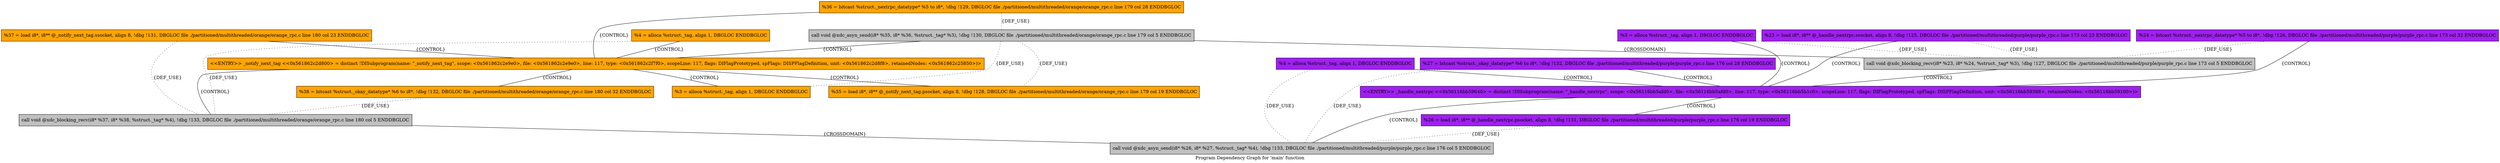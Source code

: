 strict graph "Program Dependency Graph for 'main' function" {
label="Program Dependency Graph for 'main' function";
Node0x561862ca89e0 [fillcolor=orange, label="{  %36 = bitcast %struct._nextrpc_datatype* %5 to i8*, !dbg !129, DBGLOC file ./partitioned/multithreaded/orange/orange_rpc.c line 179 col 28 ENDDBGLOC}", shape="record", side="orange/orange", style=filled];
Node0x561862c8afa0 [fillcolor=orange, label="{  %37 = load i8*, i8** @_notify_next_tag.ssocket, align 8, !dbg !131, DBGLOC file ./partitioned/multithreaded/orange/orange_rpc.c line 180 col 23 ENDDBGLOC}", shape="record", side="orange/orange", style=filled];
Node0x56116bbc8fb0 [fillcolor=purple, label="{  %4 = alloca %struct._tag, align 1, DBGLOC  ENDDBGLOC}", shape="record", side="purple/purple", style=filled];
Node0x561862ca8680 [fillcolor=orange, label="{  %4 = alloca %struct._tag, align 1, DBGLOC  ENDDBGLOC}", shape="record", side="orange/orange", style=filled];
Node0x56116bbc9130 [fillcolor=purple, label="{  %24 = bitcast %struct._nextrpc_datatype* %5 to i8*, !dbg !126, DBGLOC file ./partitioned/multithreaded/purple/purple_rpc.c line 173 col 32 ENDDBGLOC}", shape="record", side="purple/purple", style=filled];
Node0x561862ca86b0 [dbginfo="Name: xdc_asyn_send on line 179 column 5 in file ./partitioned/multithreaded/orange/orange_rpc.c (local)", fillcolor="gray", label="{  call void @xdc_asyn_send(i8* %35, i8* %36, %struct._tag* %3), !dbg !130, DBGLOC file ./partitioned/multithreaded/orange/orange_rpc.c line 179 col 5 ENDDBGLOC}", shape="record", side="orange/orange", style="filled"];
Node0x56116bbc9250 [fillcolor=purple, label="{  %27 = bitcast %struct._okay_datatype* %6 to i8*, !dbg !132, DBGLOC file ./partitioned/multithreaded/purple/purple_rpc.c line 176 col 28 ENDDBGLOC}", shape="record", side="purple/purple", style=filled];
Node0x561862c8b740 [fillcolor=orange, label="{\<\<ENTRY\>\> _notify_next_tag \<\<0x561862c2d800\> = distinct !DISubprogram(name: \"_notify_next_tag\", scope: \<0x561862c2e9e0\>, file: \<0x561862c2e9e0\>, line: 117, type: \<0x561862c2f7f0\>, scopeLine: 117, flags: DIFlagPrototyped, spFlags: DISPFlagDefinition, unit: \<0x561862c2d8f8\>, retainedNodes: \<0x561862c25850\>)\>}", shape="record", side="orange/orange", style=filled];
Node0x56116bbba2a0 [fillcolor=purple, label="{  %3 = alloca %struct._tag, align 1, DBGLOC  ENDDBGLOC}", shape="record", side="purple/purple", style=filled];
Node0x561862ca85f0 [fillcolor=orange, label="{  %3 = alloca %struct._tag, align 1, DBGLOC  ENDDBGLOC}", shape="record", side="orange/orange", style=filled];
Node0x56116bbc7db0 [fillcolor=purple, label="{  %23 = load i8*, i8** @_handle_nextrpc.ssocket, align 8, !dbg !125, DBGLOC file ./partitioned/multithreaded/purple/purple_rpc.c line 173 col 23 ENDDBGLOC}", shape="record", side="purple/purple", style=filled];
Node0x561862ca8ad0 [fillcolor=orange, label="{  %38 = bitcast %struct._okay_datatype* %6 to i8*, !dbg !132, DBGLOC file ./partitioned/multithreaded/orange/orange_rpc.c line 180 col 32 ENDDBGLOC}", shape="record", side="orange/orange", style=filled];
Node0x56116bbba330 [dbginfo="Name: xdc_blocking_recv on line 173 column 5 in file ./partitioned/multithreaded/purple/purple_rpc.c (local)", fillcolor="gray", label="{  call void @xdc_blocking_recv(i8* %23, i8* %24, %struct._tag* %3), !dbg !127, DBGLOC file ./partitioned/multithreaded/purple/purple_rpc.c line 173 col 5 ENDDBGLOC}", shape="record", side="purple/purple", style="filled"];
Node0x561862c8af70 [fillcolor=orange, label="{  %35 = load i8*, i8** @_notify_next_tag.psocket, align 8, !dbg !128, DBGLOC file ./partitioned/multithreaded/orange/orange_rpc.c line 179 col 19 ENDDBGLOC}", shape="record", side="orange/orange", style=filled];
Node0x56116bbb7390 [fillcolor=purple, label="{\<\<ENTRY\>\> _handle_nextrpc \<\<0x56116bb59640\> = distinct !DISubprogram(name: \"_handle_nextrpc\", scope: \<0x56116bb5afd0\>, file: \<0x56116bb5afd0\>, line: 117, type: \<0x56116bb5b1c0\>, scopeLine: 117, flags: DIFlagPrototyped, spFlags: DISPFlagDefinition, unit: \<0x56116bb59388\>, retainedNodes: \<0x56116bb59100\>)\>}", shape="record", side="purple/purple", style=filled];
Node0x561862ca8740 [dbginfo="Name: xdc_blocking_recv on line 180 column 5 in file ./partitioned/multithreaded/orange/orange_rpc.c (local)", fillcolor="gray", label="{  call void @xdc_blocking_recv(i8* %37, i8* %38, %struct._tag* %4), !dbg !133, DBGLOC file ./partitioned/multithreaded/orange/orange_rpc.c line 180 col 5 ENDDBGLOC}", shape="record", side="orange/orange", style="filled"];
Node0x56116bbc7e10 [fillcolor=purple, label="{  %26 = load i8*, i8** @_handle_nextrpc.psocket, align 8, !dbg !131, DBGLOC file ./partitioned/multithreaded/purple/purple_rpc.c line 176 col 19 ENDDBGLOC}", shape="record", side="purple/purple", style=filled];
Node0x56116bbc9070 [dbginfo="Name: xdc_asyn_send on line 176 column 5 in file ./partitioned/multithreaded/purple/purple_rpc.c (local)", fillcolor="gray", label="{  call void @xdc_asyn_send(i8* %26, i8* %27, %struct._tag* %4), !dbg !133, DBGLOC file ./partitioned/multithreaded/purple/purple_rpc.c line 176 col 5 ENDDBGLOC}", shape="record", side="purple/purple", style="filled"];
N [pos="0,25!", shape=polygon, side=green, style=invis];
S [pos="0,-25!", shape=polygon, side=orange, style=invis];
Node0x561862ca89e0 -- Node0x561862ca86b0  [label="{DEF_USE}", style="dotted"];
Node0x561862ca89e0 -- Node0x561862c8b740  [label="{CONTROL}"];
Node0x561862ca89e0 -- S  [style=invis];
Node0x561862c8afa0 -- Node0x561862ca8740  [label="{DEF_USE}", style="dotted"];
Node0x561862c8afa0 -- Node0x561862c8b740  [label="{CONTROL}"];
Node0x561862c8afa0 -- S  [style=invis];
Node0x56116bbc8fb0 -- Node0x56116bbc9070  [label="{DEF_USE}", style="dotted"];
Node0x56116bbc8fb0 -- Node0x56116bbb7390  [label="{CONTROL}"];
Node0x56116bbc8fb0 -- N  [style=invis];
Node0x561862ca8680 -- Node0x561862ca8740  [label="{DEF_USE}", style="dotted"];
Node0x561862ca8680 -- Node0x561862c8b740  [label="{CONTROL}"];
Node0x561862ca8680 -- S  [style=invis];
Node0x56116bbc9130 -- Node0x56116bbba330  [label="{DEF_USE}", style="dotted"];
Node0x56116bbc9130 -- Node0x56116bbb7390  [label="{CONTROL}"];
Node0x56116bbc9130 -- N  [style=invis];
Node0x561862ca86b0 -- Node0x561862ca85f0  [label="{DEF_USE}", style="dotted"];
Node0x561862ca86b0 -- Node0x56116bbba330  [label="{CROSSDOMAIN}"];
Node0x561862ca86b0 -- Node0x561862c8af70  [label="{DEF_USE}", style="dotted"];
Node0x561862ca86b0 -- Node0x561862c8b740  [label="{CONTROL}"];
Node0x56116bbc9250 -- Node0x56116bbc9070  [label="{DEF_USE}", style="dotted"];
Node0x56116bbc9250 -- Node0x56116bbb7390  [label="{CONTROL}"];
Node0x56116bbc9250 -- N  [style=invis];
Node0x561862c8b740 -- Node0x561862ca85f0  [label="{CONTROL}"];
Node0x561862c8b740 -- Node0x561862c8af70  [label="{CONTROL}"];
Node0x561862c8b740 -- Node0x561862ca8ad0  [label="{CONTROL}"];
Node0x561862c8b740 -- Node0x561862ca8740  [label="{CONTROL}"];
Node0x561862c8b740 -- S  [style=invis];
Node0x56116bbba2a0 -- Node0x56116bbba330  [label="{DEF_USE}", style="dotted"];
Node0x56116bbba2a0 -- Node0x56116bbb7390  [label="{CONTROL}"];
Node0x56116bbba2a0 -- N  [style=invis];
Node0x561862ca85f0 -- S  [style=invis];
Node0x56116bbc7db0 -- Node0x56116bbba330  [label="{DEF_USE}", style="dotted"];
Node0x56116bbc7db0 -- Node0x56116bbb7390  [label="{CONTROL}"];
Node0x56116bbc7db0 -- N  [style=invis];
Node0x561862ca8ad0 -- Node0x561862ca8740  [label="{DEF_USE}", style="dotted"];
Node0x561862ca8ad0 -- S  [style=invis];
Node0x56116bbba330 -- Node0x56116bbb7390  [label="{CONTROL}"];
Node0x561862c8af70 -- S  [style=invis];
Node0x56116bbb7390 -- Node0x56116bbc7e10  [label="{CONTROL}"];
Node0x56116bbb7390 -- Node0x56116bbc9070  [label="{CONTROL}"];
Node0x56116bbb7390 -- N  [style=invis];
Node0x561862ca8740 -- Node0x56116bbc9070  [label="{CROSSDOMAIN}"];
Node0x56116bbc7e10 -- Node0x56116bbc9070  [label="{DEF_USE}", style="dotted"];
Node0x56116bbc7e10 -- N  [style=invis];
}
